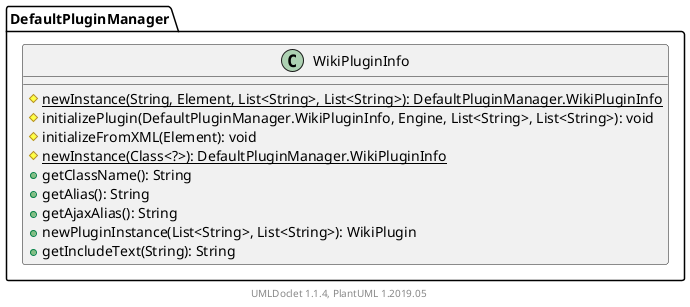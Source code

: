 @startuml

    class DefaultPluginManager.WikiPluginInfo [[DefaultPluginManager.WikiPluginInfo.html]] {
        {static} #newInstance(String, Element, List<String>, List<String>): DefaultPluginManager.WikiPluginInfo
        #initializePlugin(DefaultPluginManager.WikiPluginInfo, Engine, List<String>, List<String>): void
        #initializeFromXML(Element): void
        {static} #newInstance(Class<?>): DefaultPluginManager.WikiPluginInfo
        +getClassName(): String
        +getAlias(): String
        +getAjaxAlias(): String
        +newPluginInstance(List<String>, List<String>): WikiPlugin
        +getIncludeText(String): String
    }


    center footer UMLDoclet 1.1.4, PlantUML 1.2019.05
@enduml
